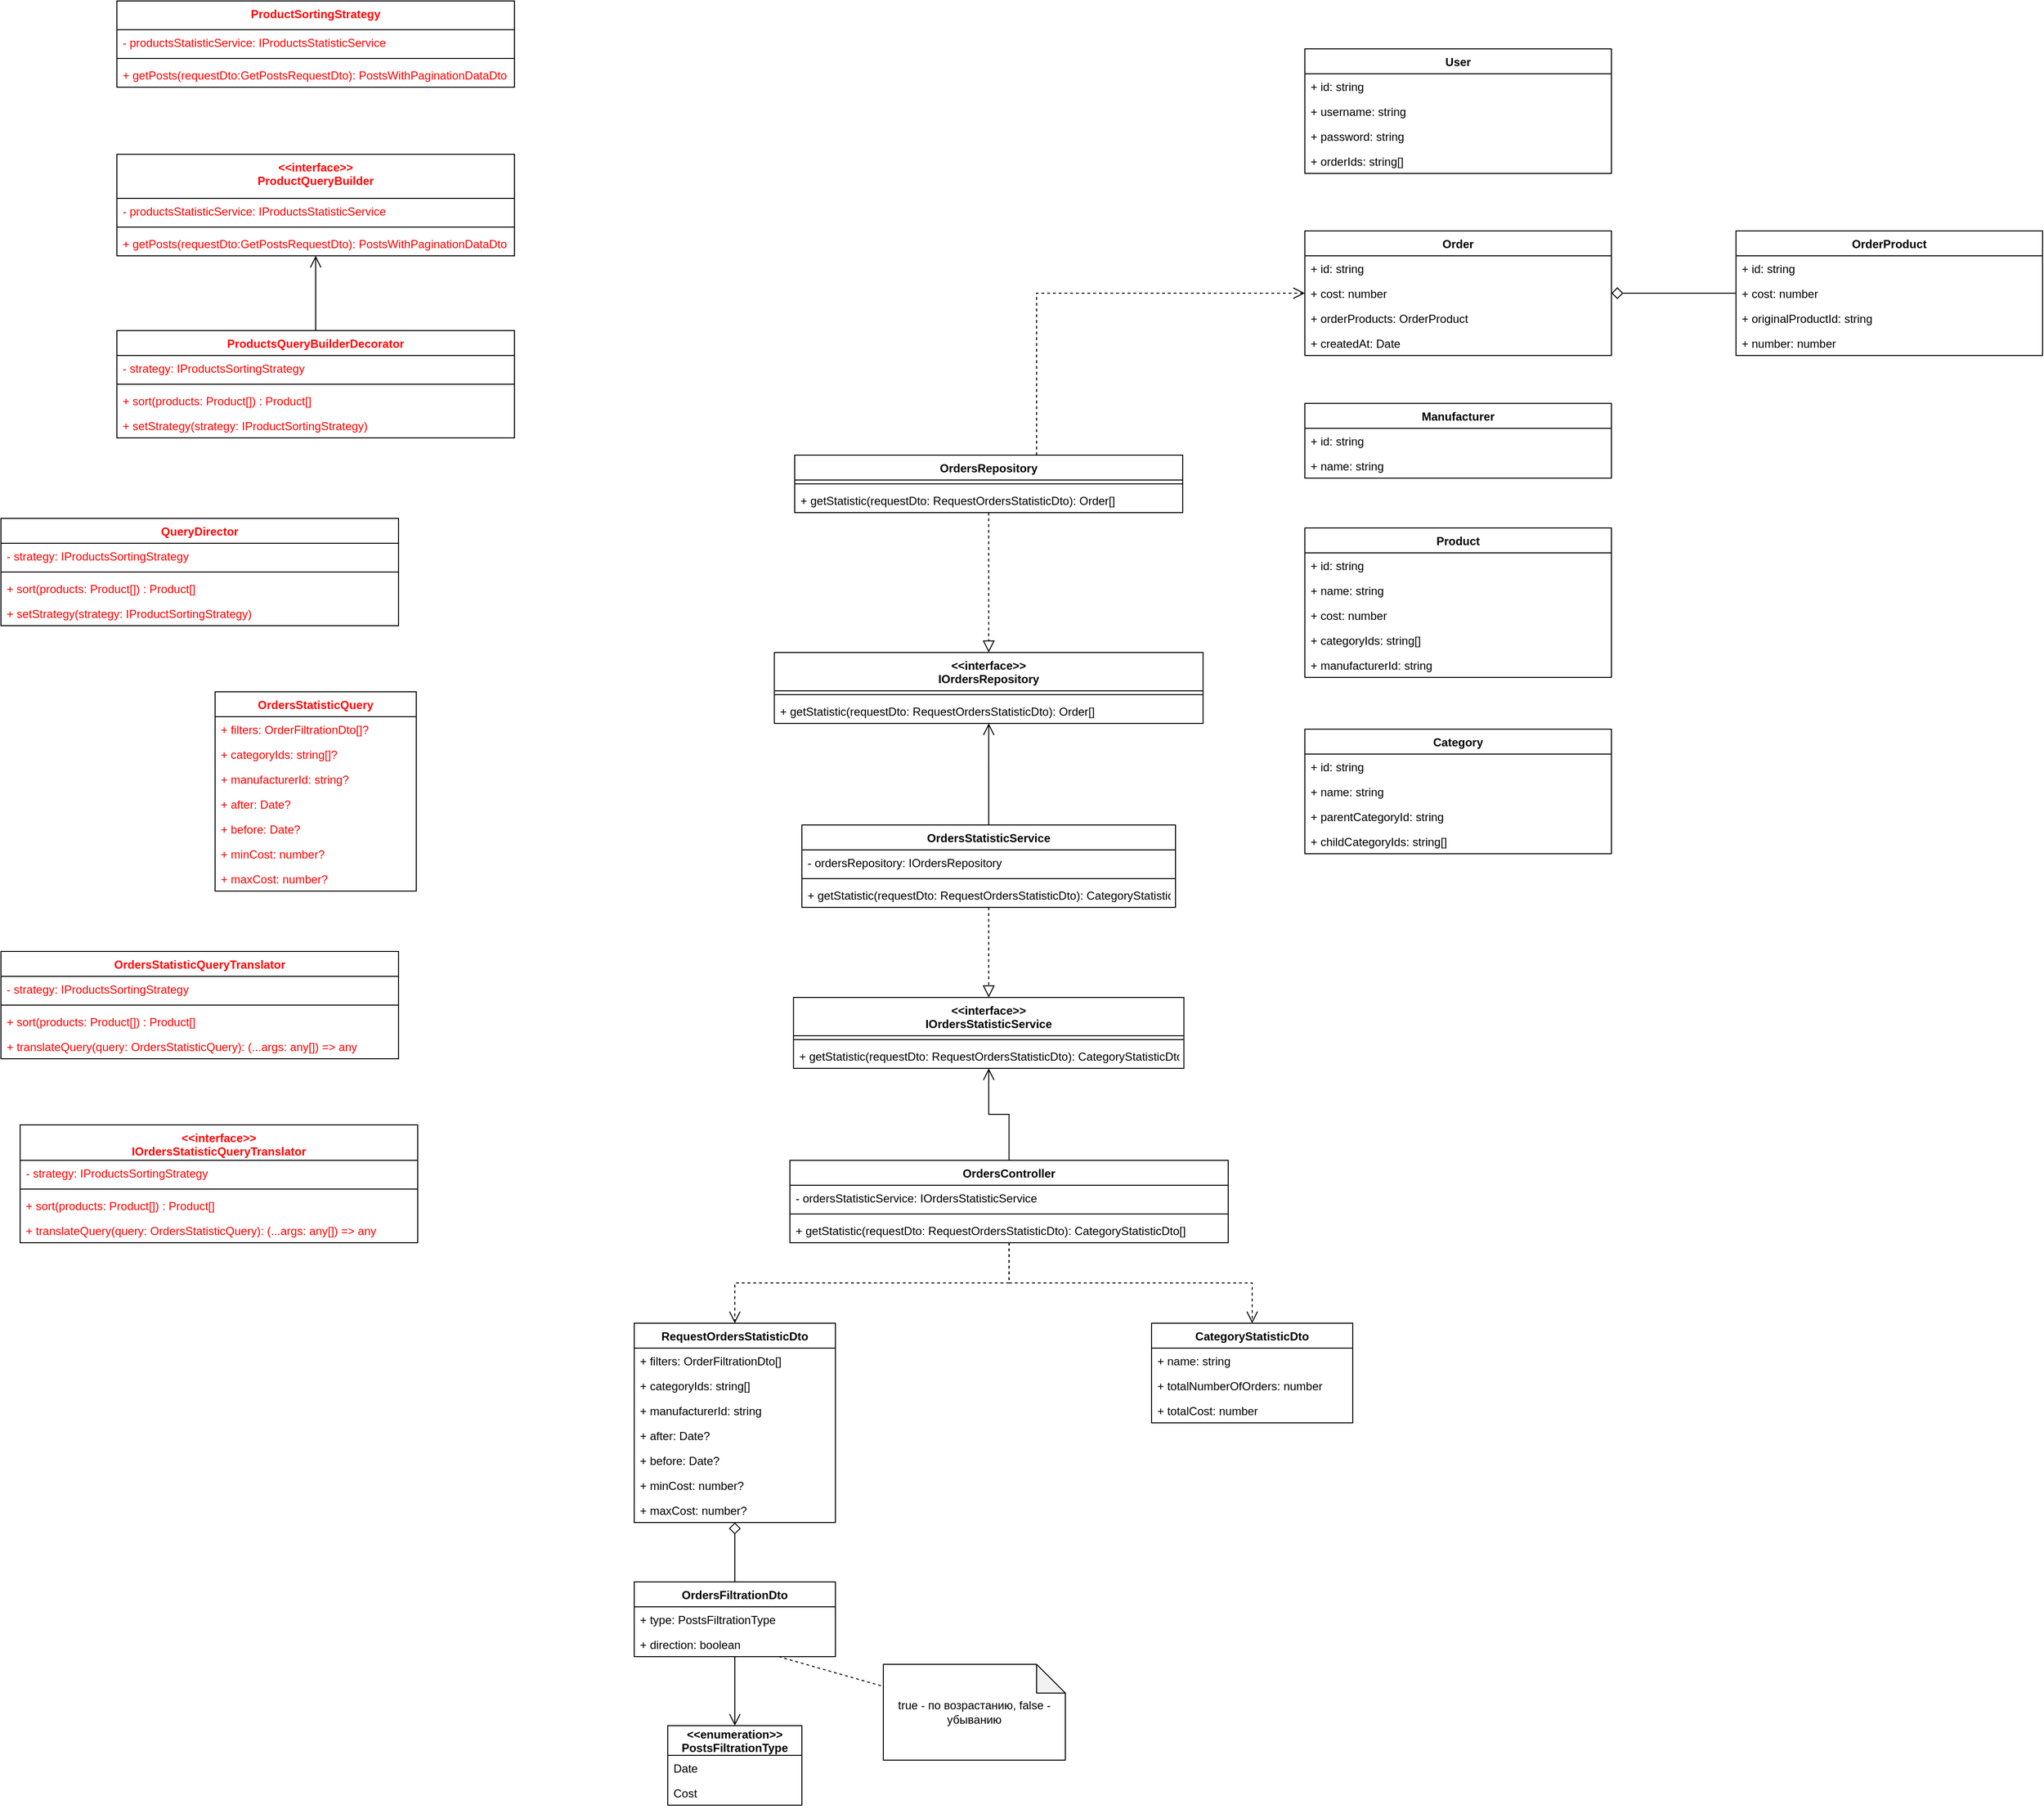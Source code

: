 <mxfile version="20.4.1" type="github">
  <diagram id="uzUdkCHydfrSflka443V" name="Страница 1">
    <mxGraphModel dx="3129" dy="2494" grid="1" gridSize="10" guides="1" tooltips="1" connect="1" arrows="1" fold="1" page="1" pageScale="1" pageWidth="827" pageHeight="1169" math="0" shadow="0">
      <root>
        <mxCell id="0" />
        <mxCell id="1" parent="0" />
        <mxCell id="jbp8lbYopmbo1rsb0xGf-5" style="edgeStyle=orthogonalEdgeStyle;rounded=0;orthogonalLoop=1;jettySize=auto;html=1;endArrow=open;endFill=0;endSize=10;startSize=10;" edge="1" parent="1" source="jbp8lbYopmbo1rsb0xGf-6" target="jbp8lbYopmbo1rsb0xGf-16">
          <mxGeometry relative="1" as="geometry" />
        </mxCell>
        <mxCell id="jbp8lbYopmbo1rsb0xGf-157" style="edgeStyle=orthogonalEdgeStyle;rounded=0;orthogonalLoop=1;jettySize=auto;html=1;endArrow=open;endFill=0;startSize=10;endSize=10;dashed=1;" edge="1" parent="1" source="jbp8lbYopmbo1rsb0xGf-6" target="jbp8lbYopmbo1rsb0xGf-134">
          <mxGeometry relative="1" as="geometry" />
        </mxCell>
        <mxCell id="jbp8lbYopmbo1rsb0xGf-158" style="edgeStyle=orthogonalEdgeStyle;rounded=0;orthogonalLoop=1;jettySize=auto;html=1;dashed=1;endArrow=open;endFill=0;startSize=10;endSize=10;" edge="1" parent="1" source="jbp8lbYopmbo1rsb0xGf-6" target="jbp8lbYopmbo1rsb0xGf-123">
          <mxGeometry relative="1" as="geometry" />
        </mxCell>
        <mxCell id="jbp8lbYopmbo1rsb0xGf-6" value="OrdersController" style="swimlane;fontStyle=1;align=center;verticalAlign=top;childLayout=stackLayout;horizontal=1;startSize=26;horizontalStack=0;resizeParent=1;resizeParentMax=0;resizeLast=0;collapsible=1;marginBottom=0;" vertex="1" parent="1">
          <mxGeometry x="202.5" y="470" width="457.5" height="86" as="geometry" />
        </mxCell>
        <mxCell id="jbp8lbYopmbo1rsb0xGf-7" value="- ordersStatisticService: IOrdersStatisticService" style="text;strokeColor=none;fillColor=none;align=left;verticalAlign=top;spacingLeft=4;spacingRight=4;overflow=hidden;rotatable=0;points=[[0,0.5],[1,0.5]];portConstraint=eastwest;" vertex="1" parent="jbp8lbYopmbo1rsb0xGf-6">
          <mxGeometry y="26" width="457.5" height="26" as="geometry" />
        </mxCell>
        <mxCell id="jbp8lbYopmbo1rsb0xGf-8" value="" style="line;strokeWidth=1;fillColor=none;align=left;verticalAlign=middle;spacingTop=-1;spacingLeft=3;spacingRight=3;rotatable=0;labelPosition=right;points=[];portConstraint=eastwest;strokeColor=inherit;" vertex="1" parent="jbp8lbYopmbo1rsb0xGf-6">
          <mxGeometry y="52" width="457.5" height="8" as="geometry" />
        </mxCell>
        <mxCell id="jbp8lbYopmbo1rsb0xGf-9" value="+ getStatistic(requestDto: RequestOrdersStatisticDto): CategoryStatisticDto[]" style="text;strokeColor=none;fillColor=none;align=left;verticalAlign=top;spacingLeft=4;spacingRight=4;overflow=hidden;rotatable=0;points=[[0,0.5],[1,0.5]];portConstraint=eastwest;" vertex="1" parent="jbp8lbYopmbo1rsb0xGf-6">
          <mxGeometry y="60" width="457.5" height="26" as="geometry" />
        </mxCell>
        <mxCell id="jbp8lbYopmbo1rsb0xGf-10" style="edgeStyle=orthogonalEdgeStyle;rounded=0;orthogonalLoop=1;jettySize=auto;html=1;endArrow=block;endFill=0;startSize=10;endSize=10;dashed=1;" edge="1" parent="1" source="jbp8lbYopmbo1rsb0xGf-12" target="jbp8lbYopmbo1rsb0xGf-16">
          <mxGeometry relative="1" as="geometry" />
        </mxCell>
        <mxCell id="jbp8lbYopmbo1rsb0xGf-11" style="edgeStyle=orthogonalEdgeStyle;rounded=0;orthogonalLoop=1;jettySize=auto;html=1;startArrow=none;startFill=0;endArrow=open;endFill=0;startSize=10;endSize=10;" edge="1" parent="1" source="jbp8lbYopmbo1rsb0xGf-12" target="jbp8lbYopmbo1rsb0xGf-25">
          <mxGeometry relative="1" as="geometry" />
        </mxCell>
        <mxCell id="jbp8lbYopmbo1rsb0xGf-12" value="OrdersStatisticService" style="swimlane;fontStyle=1;align=center;verticalAlign=top;childLayout=stackLayout;horizontal=1;startSize=26;horizontalStack=0;resizeParent=1;resizeParentMax=0;resizeLast=0;collapsible=1;marginBottom=0;" vertex="1" parent="1">
          <mxGeometry x="215" y="120" width="390" height="86" as="geometry" />
        </mxCell>
        <mxCell id="jbp8lbYopmbo1rsb0xGf-29" value="- ordersRepository: IOrdersRepository" style="text;strokeColor=none;fillColor=none;align=left;verticalAlign=top;spacingLeft=4;spacingRight=4;overflow=hidden;rotatable=0;points=[[0,0.5],[1,0.5]];portConstraint=eastwest;" vertex="1" parent="jbp8lbYopmbo1rsb0xGf-12">
          <mxGeometry y="26" width="390" height="26" as="geometry" />
        </mxCell>
        <mxCell id="jbp8lbYopmbo1rsb0xGf-14" value="" style="line;strokeWidth=1;fillColor=none;align=left;verticalAlign=middle;spacingTop=-1;spacingLeft=3;spacingRight=3;rotatable=0;labelPosition=right;points=[];portConstraint=eastwest;strokeColor=inherit;" vertex="1" parent="jbp8lbYopmbo1rsb0xGf-12">
          <mxGeometry y="52" width="390" height="8" as="geometry" />
        </mxCell>
        <mxCell id="jbp8lbYopmbo1rsb0xGf-161" value="+ getStatistic(requestDto: RequestOrdersStatisticDto): CategoryStatisticDto[]" style="text;strokeColor=none;fillColor=none;align=left;verticalAlign=top;spacingLeft=4;spacingRight=4;overflow=hidden;rotatable=0;points=[[0,0.5],[1,0.5]];portConstraint=eastwest;" vertex="1" parent="jbp8lbYopmbo1rsb0xGf-12">
          <mxGeometry y="60" width="390" height="26" as="geometry" />
        </mxCell>
        <mxCell id="jbp8lbYopmbo1rsb0xGf-16" value="&lt;&lt;interface&gt;&gt;&#xa;IOrdersStatisticService" style="swimlane;fontStyle=1;align=center;verticalAlign=top;childLayout=stackLayout;horizontal=1;startSize=40;horizontalStack=0;resizeParent=1;resizeParentMax=0;resizeLast=0;collapsible=1;marginBottom=0;" vertex="1" parent="1">
          <mxGeometry x="206.25" y="300" width="407.5" height="74" as="geometry" />
        </mxCell>
        <mxCell id="jbp8lbYopmbo1rsb0xGf-17" value="" style="line;strokeWidth=1;fillColor=none;align=left;verticalAlign=middle;spacingTop=-1;spacingLeft=3;spacingRight=3;rotatable=0;labelPosition=right;points=[];portConstraint=eastwest;strokeColor=inherit;" vertex="1" parent="jbp8lbYopmbo1rsb0xGf-16">
          <mxGeometry y="40" width="407.5" height="8" as="geometry" />
        </mxCell>
        <mxCell id="jbp8lbYopmbo1rsb0xGf-160" value="+ getStatistic(requestDto: RequestOrdersStatisticDto): CategoryStatisticDto[]" style="text;strokeColor=none;fillColor=none;align=left;verticalAlign=top;spacingLeft=4;spacingRight=4;overflow=hidden;rotatable=0;points=[[0,0.5],[1,0.5]];portConstraint=eastwest;" vertex="1" parent="jbp8lbYopmbo1rsb0xGf-16">
          <mxGeometry y="48" width="407.5" height="26" as="geometry" />
        </mxCell>
        <mxCell id="jbp8lbYopmbo1rsb0xGf-19" style="edgeStyle=orthogonalEdgeStyle;rounded=0;orthogonalLoop=1;jettySize=auto;html=1;endArrow=block;endFill=0;startSize=10;endSize=10;dashed=1;" edge="1" parent="1" source="jbp8lbYopmbo1rsb0xGf-20" target="jbp8lbYopmbo1rsb0xGf-25">
          <mxGeometry relative="1" as="geometry" />
        </mxCell>
        <mxCell id="jbp8lbYopmbo1rsb0xGf-188" style="edgeStyle=orthogonalEdgeStyle;rounded=0;orthogonalLoop=1;jettySize=auto;html=1;dashed=1;endArrow=open;endFill=0;startSize=10;endSize=10;" edge="1" parent="1" source="jbp8lbYopmbo1rsb0xGf-20" target="jbp8lbYopmbo1rsb0xGf-68">
          <mxGeometry relative="1" as="geometry">
            <Array as="points">
              <mxPoint x="460" y="-435" />
            </Array>
          </mxGeometry>
        </mxCell>
        <mxCell id="jbp8lbYopmbo1rsb0xGf-20" value="OrdersRepository" style="swimlane;fontStyle=1;align=center;verticalAlign=top;childLayout=stackLayout;horizontal=1;startSize=26;horizontalStack=0;resizeParent=1;resizeParentMax=0;resizeLast=0;collapsible=1;marginBottom=0;" vertex="1" parent="1">
          <mxGeometry x="207.5" y="-266" width="405" height="60" as="geometry" />
        </mxCell>
        <mxCell id="jbp8lbYopmbo1rsb0xGf-22" value="" style="line;strokeWidth=1;fillColor=none;align=left;verticalAlign=middle;spacingTop=-1;spacingLeft=3;spacingRight=3;rotatable=0;labelPosition=right;points=[];portConstraint=eastwest;strokeColor=inherit;" vertex="1" parent="jbp8lbYopmbo1rsb0xGf-20">
          <mxGeometry y="26" width="405" height="8" as="geometry" />
        </mxCell>
        <mxCell id="jbp8lbYopmbo1rsb0xGf-187" value="+ getStatistic(requestDto: RequestOrdersStatisticDto): Order[]" style="text;strokeColor=none;fillColor=none;align=left;verticalAlign=top;spacingLeft=4;spacingRight=4;overflow=hidden;rotatable=0;points=[[0,0.5],[1,0.5]];portConstraint=eastwest;" vertex="1" parent="jbp8lbYopmbo1rsb0xGf-20">
          <mxGeometry y="34" width="405" height="26" as="geometry" />
        </mxCell>
        <mxCell id="jbp8lbYopmbo1rsb0xGf-25" value="&lt;&lt;interface&gt;&gt;&#xa;IOrdersRepository" style="swimlane;fontStyle=1;align=center;verticalAlign=top;childLayout=stackLayout;horizontal=1;startSize=40;horizontalStack=0;resizeParent=1;resizeParentMax=0;resizeLast=0;collapsible=1;marginBottom=0;" vertex="1" parent="1">
          <mxGeometry x="186.25" y="-60" width="447.5" height="74" as="geometry" />
        </mxCell>
        <mxCell id="jbp8lbYopmbo1rsb0xGf-26" value="" style="line;strokeWidth=1;fillColor=none;align=left;verticalAlign=middle;spacingTop=-1;spacingLeft=3;spacingRight=3;rotatable=0;labelPosition=right;points=[];portConstraint=eastwest;strokeColor=inherit;" vertex="1" parent="jbp8lbYopmbo1rsb0xGf-25">
          <mxGeometry y="40" width="447.5" height="8" as="geometry" />
        </mxCell>
        <mxCell id="jbp8lbYopmbo1rsb0xGf-162" value="+ getStatistic(requestDto: RequestOrdersStatisticDto): Order[]" style="text;strokeColor=none;fillColor=none;align=left;verticalAlign=top;spacingLeft=4;spacingRight=4;overflow=hidden;rotatable=0;points=[[0,0.5],[1,0.5]];portConstraint=eastwest;" vertex="1" parent="jbp8lbYopmbo1rsb0xGf-25">
          <mxGeometry y="48" width="447.5" height="26" as="geometry" />
        </mxCell>
        <mxCell id="jbp8lbYopmbo1rsb0xGf-30" value="Product" style="swimlane;fontStyle=1;align=center;verticalAlign=top;childLayout=stackLayout;horizontal=1;startSize=26;horizontalStack=0;resizeParent=1;resizeParentMax=0;resizeLast=0;collapsible=1;marginBottom=0;" vertex="1" parent="1">
          <mxGeometry x="740" y="-190" width="320" height="156" as="geometry" />
        </mxCell>
        <mxCell id="jbp8lbYopmbo1rsb0xGf-32" value="+ id: string&#xa;" style="text;strokeColor=none;fillColor=none;align=left;verticalAlign=top;spacingLeft=4;spacingRight=4;overflow=hidden;rotatable=0;points=[[0,0.5],[1,0.5]];portConstraint=eastwest;" vertex="1" parent="jbp8lbYopmbo1rsb0xGf-30">
          <mxGeometry y="26" width="320" height="26" as="geometry" />
        </mxCell>
        <mxCell id="jbp8lbYopmbo1rsb0xGf-35" value="+ name: string&#xa;" style="text;strokeColor=none;fillColor=none;align=left;verticalAlign=top;spacingLeft=4;spacingRight=4;overflow=hidden;rotatable=0;points=[[0,0.5],[1,0.5]];portConstraint=eastwest;" vertex="1" parent="jbp8lbYopmbo1rsb0xGf-30">
          <mxGeometry y="52" width="320" height="26" as="geometry" />
        </mxCell>
        <mxCell id="jbp8lbYopmbo1rsb0xGf-37" value="+ cost: number" style="text;strokeColor=none;fillColor=none;align=left;verticalAlign=top;spacingLeft=4;spacingRight=4;overflow=hidden;rotatable=0;points=[[0,0.5],[1,0.5]];portConstraint=eastwest;" vertex="1" parent="jbp8lbYopmbo1rsb0xGf-30">
          <mxGeometry y="78" width="320" height="26" as="geometry" />
        </mxCell>
        <mxCell id="jbp8lbYopmbo1rsb0xGf-38" value="+ categoryIds: string[]" style="text;strokeColor=none;fillColor=none;align=left;verticalAlign=top;spacingLeft=4;spacingRight=4;overflow=hidden;rotatable=0;points=[[0,0.5],[1,0.5]];portConstraint=eastwest;" vertex="1" parent="jbp8lbYopmbo1rsb0xGf-30">
          <mxGeometry y="104" width="320" height="26" as="geometry" />
        </mxCell>
        <mxCell id="jbp8lbYopmbo1rsb0xGf-39" value="+ manufacturerId: string" style="text;strokeColor=none;fillColor=none;align=left;verticalAlign=top;spacingLeft=4;spacingRight=4;overflow=hidden;rotatable=0;points=[[0,0.5],[1,0.5]];portConstraint=eastwest;" vertex="1" parent="jbp8lbYopmbo1rsb0xGf-30">
          <mxGeometry y="130" width="320" height="26" as="geometry" />
        </mxCell>
        <mxCell id="jbp8lbYopmbo1rsb0xGf-40" value="Manufacturer" style="swimlane;fontStyle=1;align=center;verticalAlign=top;childLayout=stackLayout;horizontal=1;startSize=26;horizontalStack=0;resizeParent=1;resizeParentMax=0;resizeLast=0;collapsible=1;marginBottom=0;" vertex="1" parent="1">
          <mxGeometry x="740" y="-320" width="320" height="78" as="geometry" />
        </mxCell>
        <mxCell id="jbp8lbYopmbo1rsb0xGf-41" value="+ id: string&#xa;" style="text;strokeColor=none;fillColor=none;align=left;verticalAlign=top;spacingLeft=4;spacingRight=4;overflow=hidden;rotatable=0;points=[[0,0.5],[1,0.5]];portConstraint=eastwest;" vertex="1" parent="jbp8lbYopmbo1rsb0xGf-40">
          <mxGeometry y="26" width="320" height="26" as="geometry" />
        </mxCell>
        <mxCell id="jbp8lbYopmbo1rsb0xGf-42" value="+ name: string&#xa;" style="text;strokeColor=none;fillColor=none;align=left;verticalAlign=top;spacingLeft=4;spacingRight=4;overflow=hidden;rotatable=0;points=[[0,0.5],[1,0.5]];portConstraint=eastwest;" vertex="1" parent="jbp8lbYopmbo1rsb0xGf-40">
          <mxGeometry y="52" width="320" height="26" as="geometry" />
        </mxCell>
        <mxCell id="jbp8lbYopmbo1rsb0xGf-46" value="Category" style="swimlane;fontStyle=1;align=center;verticalAlign=top;childLayout=stackLayout;horizontal=1;startSize=26;horizontalStack=0;resizeParent=1;resizeParentMax=0;resizeLast=0;collapsible=1;marginBottom=0;" vertex="1" parent="1">
          <mxGeometry x="740" y="20" width="320" height="130" as="geometry" />
        </mxCell>
        <mxCell id="jbp8lbYopmbo1rsb0xGf-47" value="+ id: string&#xa;" style="text;strokeColor=none;fillColor=none;align=left;verticalAlign=top;spacingLeft=4;spacingRight=4;overflow=hidden;rotatable=0;points=[[0,0.5],[1,0.5]];portConstraint=eastwest;" vertex="1" parent="jbp8lbYopmbo1rsb0xGf-46">
          <mxGeometry y="26" width="320" height="26" as="geometry" />
        </mxCell>
        <mxCell id="jbp8lbYopmbo1rsb0xGf-48" value="+ name: string&#xa;" style="text;strokeColor=none;fillColor=none;align=left;verticalAlign=top;spacingLeft=4;spacingRight=4;overflow=hidden;rotatable=0;points=[[0,0.5],[1,0.5]];portConstraint=eastwest;" vertex="1" parent="jbp8lbYopmbo1rsb0xGf-46">
          <mxGeometry y="52" width="320" height="26" as="geometry" />
        </mxCell>
        <mxCell id="jbp8lbYopmbo1rsb0xGf-50" value="+ parentCategoryId: string" style="text;strokeColor=none;fillColor=none;align=left;verticalAlign=top;spacingLeft=4;spacingRight=4;overflow=hidden;rotatable=0;points=[[0,0.5],[1,0.5]];portConstraint=eastwest;" vertex="1" parent="jbp8lbYopmbo1rsb0xGf-46">
          <mxGeometry y="78" width="320" height="26" as="geometry" />
        </mxCell>
        <mxCell id="jbp8lbYopmbo1rsb0xGf-142" value="+ childCategoryIds: string[]" style="text;strokeColor=none;fillColor=none;align=left;verticalAlign=top;spacingLeft=4;spacingRight=4;overflow=hidden;rotatable=0;points=[[0,0.5],[1,0.5]];portConstraint=eastwest;" vertex="1" parent="jbp8lbYopmbo1rsb0xGf-46">
          <mxGeometry y="104" width="320" height="26" as="geometry" />
        </mxCell>
        <mxCell id="jbp8lbYopmbo1rsb0xGf-63" style="edgeStyle=orthogonalEdgeStyle;rounded=0;orthogonalLoop=1;jettySize=auto;html=1;endArrow=open;endFill=0;startSize=10;endSize=10;fontColor=#FF0000;" edge="1" parent="1" source="jbp8lbYopmbo1rsb0xGf-52" target="jbp8lbYopmbo1rsb0xGf-56">
          <mxGeometry relative="1" as="geometry" />
        </mxCell>
        <mxCell id="jbp8lbYopmbo1rsb0xGf-52" value="ProductsQueryBuilderDecorator" style="swimlane;fontStyle=1;align=center;verticalAlign=top;childLayout=stackLayout;horizontal=1;startSize=26;horizontalStack=0;resizeParent=1;resizeParentMax=0;resizeLast=0;collapsible=1;marginBottom=0;fontColor=#FF0000;" vertex="1" parent="1">
          <mxGeometry x="-500" y="-396" width="415" height="112" as="geometry" />
        </mxCell>
        <mxCell id="jbp8lbYopmbo1rsb0xGf-53" value="- strategy: IProductsSortingStrategy" style="text;strokeColor=none;fillColor=none;align=left;verticalAlign=top;spacingLeft=4;spacingRight=4;overflow=hidden;rotatable=0;points=[[0,0.5],[1,0.5]];portConstraint=eastwest;fontColor=#FF0000;" vertex="1" parent="jbp8lbYopmbo1rsb0xGf-52">
          <mxGeometry y="26" width="415" height="26" as="geometry" />
        </mxCell>
        <mxCell id="jbp8lbYopmbo1rsb0xGf-54" value="" style="line;strokeWidth=1;fillColor=none;align=left;verticalAlign=middle;spacingTop=-1;spacingLeft=3;spacingRight=3;rotatable=0;labelPosition=right;points=[];portConstraint=eastwest;strokeColor=inherit;fontColor=#FF0000;" vertex="1" parent="jbp8lbYopmbo1rsb0xGf-52">
          <mxGeometry y="52" width="415" height="8" as="geometry" />
        </mxCell>
        <mxCell id="jbp8lbYopmbo1rsb0xGf-55" value="+ sort(products: Product[]) : Product[]" style="text;strokeColor=none;fillColor=none;align=left;verticalAlign=top;spacingLeft=4;spacingRight=4;overflow=hidden;rotatable=0;points=[[0,0.5],[1,0.5]];portConstraint=eastwest;fontColor=#FF0000;" vertex="1" parent="jbp8lbYopmbo1rsb0xGf-52">
          <mxGeometry y="60" width="415" height="26" as="geometry" />
        </mxCell>
        <mxCell id="jbp8lbYopmbo1rsb0xGf-61" value="+ setStrategy(strategy: IProductSortingStrategy)" style="text;strokeColor=none;fillColor=none;align=left;verticalAlign=top;spacingLeft=4;spacingRight=4;overflow=hidden;rotatable=0;points=[[0,0.5],[1,0.5]];portConstraint=eastwest;fontColor=#FF0000;" vertex="1" parent="jbp8lbYopmbo1rsb0xGf-52">
          <mxGeometry y="86" width="415" height="26" as="geometry" />
        </mxCell>
        <mxCell id="jbp8lbYopmbo1rsb0xGf-56" value="&lt;&lt;interface&gt;&gt;&#xa;ProductQueryBuilder" style="swimlane;fontStyle=1;align=center;verticalAlign=top;childLayout=stackLayout;horizontal=1;startSize=46;horizontalStack=0;resizeParent=1;resizeParentMax=0;resizeLast=0;collapsible=1;marginBottom=0;fontColor=#FF0000;" vertex="1" parent="1">
          <mxGeometry x="-500" y="-580" width="415" height="106" as="geometry" />
        </mxCell>
        <mxCell id="jbp8lbYopmbo1rsb0xGf-57" value="- productsStatisticService: IProductsStatisticService" style="text;strokeColor=none;fillColor=none;align=left;verticalAlign=top;spacingLeft=4;spacingRight=4;overflow=hidden;rotatable=0;points=[[0,0.5],[1,0.5]];portConstraint=eastwest;fontColor=#FF0000;" vertex="1" parent="jbp8lbYopmbo1rsb0xGf-56">
          <mxGeometry y="46" width="415" height="26" as="geometry" />
        </mxCell>
        <mxCell id="jbp8lbYopmbo1rsb0xGf-58" value="" style="line;strokeWidth=1;fillColor=none;align=left;verticalAlign=middle;spacingTop=-1;spacingLeft=3;spacingRight=3;rotatable=0;labelPosition=right;points=[];portConstraint=eastwest;strokeColor=inherit;fontColor=#FF0000;" vertex="1" parent="jbp8lbYopmbo1rsb0xGf-56">
          <mxGeometry y="72" width="415" height="8" as="geometry" />
        </mxCell>
        <mxCell id="jbp8lbYopmbo1rsb0xGf-59" value="+ getPosts(requestDto:GetPostsRequestDto): PostsWithPaginationDataDto" style="text;strokeColor=none;fillColor=none;align=left;verticalAlign=top;spacingLeft=4;spacingRight=4;overflow=hidden;rotatable=0;points=[[0,0.5],[1,0.5]];portConstraint=eastwest;fontColor=#FF0000;" vertex="1" parent="jbp8lbYopmbo1rsb0xGf-56">
          <mxGeometry y="80" width="415" height="26" as="geometry" />
        </mxCell>
        <mxCell id="jbp8lbYopmbo1rsb0xGf-64" value="ProductSortingStrategy" style="swimlane;fontStyle=1;align=center;verticalAlign=top;childLayout=stackLayout;horizontal=1;startSize=30;horizontalStack=0;resizeParent=1;resizeParentMax=0;resizeLast=0;collapsible=1;marginBottom=0;fontColor=#FF0000;" vertex="1" parent="1">
          <mxGeometry x="-500" y="-740" width="415" height="90" as="geometry" />
        </mxCell>
        <mxCell id="jbp8lbYopmbo1rsb0xGf-65" value="- productsStatisticService: IProductsStatisticService" style="text;strokeColor=none;fillColor=none;align=left;verticalAlign=top;spacingLeft=4;spacingRight=4;overflow=hidden;rotatable=0;points=[[0,0.5],[1,0.5]];portConstraint=eastwest;fontColor=#FF0000;" vertex="1" parent="jbp8lbYopmbo1rsb0xGf-64">
          <mxGeometry y="30" width="415" height="26" as="geometry" />
        </mxCell>
        <mxCell id="jbp8lbYopmbo1rsb0xGf-66" value="" style="line;strokeWidth=1;fillColor=none;align=left;verticalAlign=middle;spacingTop=-1;spacingLeft=3;spacingRight=3;rotatable=0;labelPosition=right;points=[];portConstraint=eastwest;strokeColor=inherit;fontColor=#FF0000;" vertex="1" parent="jbp8lbYopmbo1rsb0xGf-64">
          <mxGeometry y="56" width="415" height="8" as="geometry" />
        </mxCell>
        <mxCell id="jbp8lbYopmbo1rsb0xGf-67" value="+ getPosts(requestDto:GetPostsRequestDto): PostsWithPaginationDataDto" style="text;strokeColor=none;fillColor=none;align=left;verticalAlign=top;spacingLeft=4;spacingRight=4;overflow=hidden;rotatable=0;points=[[0,0.5],[1,0.5]];portConstraint=eastwest;fontColor=#FF0000;" vertex="1" parent="jbp8lbYopmbo1rsb0xGf-64">
          <mxGeometry y="64" width="415" height="26" as="geometry" />
        </mxCell>
        <mxCell id="jbp8lbYopmbo1rsb0xGf-68" value="Order" style="swimlane;fontStyle=1;align=center;verticalAlign=top;childLayout=stackLayout;horizontal=1;startSize=26;horizontalStack=0;resizeParent=1;resizeParentMax=0;resizeLast=0;collapsible=1;marginBottom=0;" vertex="1" parent="1">
          <mxGeometry x="740" y="-500" width="320" height="130" as="geometry" />
        </mxCell>
        <mxCell id="jbp8lbYopmbo1rsb0xGf-69" value="+ id: string&#xa;" style="text;strokeColor=none;fillColor=none;align=left;verticalAlign=top;spacingLeft=4;spacingRight=4;overflow=hidden;rotatable=0;points=[[0,0.5],[1,0.5]];portConstraint=eastwest;" vertex="1" parent="jbp8lbYopmbo1rsb0xGf-68">
          <mxGeometry y="26" width="320" height="26" as="geometry" />
        </mxCell>
        <mxCell id="jbp8lbYopmbo1rsb0xGf-71" value="+ cost: number" style="text;strokeColor=none;fillColor=none;align=left;verticalAlign=top;spacingLeft=4;spacingRight=4;overflow=hidden;rotatable=0;points=[[0,0.5],[1,0.5]];portConstraint=eastwest;" vertex="1" parent="jbp8lbYopmbo1rsb0xGf-68">
          <mxGeometry y="52" width="320" height="26" as="geometry" />
        </mxCell>
        <mxCell id="jbp8lbYopmbo1rsb0xGf-72" value="+ orderProducts: OrderProduct" style="text;strokeColor=none;fillColor=none;align=left;verticalAlign=top;spacingLeft=4;spacingRight=4;overflow=hidden;rotatable=0;points=[[0,0.5],[1,0.5]];portConstraint=eastwest;" vertex="1" parent="jbp8lbYopmbo1rsb0xGf-68">
          <mxGeometry y="78" width="320" height="26" as="geometry" />
        </mxCell>
        <mxCell id="jbp8lbYopmbo1rsb0xGf-73" value="+ createdAt: Date" style="text;strokeColor=none;fillColor=none;align=left;verticalAlign=top;spacingLeft=4;spacingRight=4;overflow=hidden;rotatable=0;points=[[0,0.5],[1,0.5]];portConstraint=eastwest;" vertex="1" parent="jbp8lbYopmbo1rsb0xGf-68">
          <mxGeometry y="104" width="320" height="26" as="geometry" />
        </mxCell>
        <mxCell id="jbp8lbYopmbo1rsb0xGf-74" value="User" style="swimlane;fontStyle=1;align=center;verticalAlign=top;childLayout=stackLayout;horizontal=1;startSize=26;horizontalStack=0;resizeParent=1;resizeParentMax=0;resizeLast=0;collapsible=1;marginBottom=0;" vertex="1" parent="1">
          <mxGeometry x="740" y="-690" width="320" height="130" as="geometry" />
        </mxCell>
        <mxCell id="jbp8lbYopmbo1rsb0xGf-75" value="+ id: string&#xa;" style="text;strokeColor=none;fillColor=none;align=left;verticalAlign=top;spacingLeft=4;spacingRight=4;overflow=hidden;rotatable=0;points=[[0,0.5],[1,0.5]];portConstraint=eastwest;" vertex="1" parent="jbp8lbYopmbo1rsb0xGf-74">
          <mxGeometry y="26" width="320" height="26" as="geometry" />
        </mxCell>
        <mxCell id="jbp8lbYopmbo1rsb0xGf-76" value="+ username: string&#xa;" style="text;strokeColor=none;fillColor=none;align=left;verticalAlign=top;spacingLeft=4;spacingRight=4;overflow=hidden;rotatable=0;points=[[0,0.5],[1,0.5]];portConstraint=eastwest;" vertex="1" parent="jbp8lbYopmbo1rsb0xGf-74">
          <mxGeometry y="52" width="320" height="26" as="geometry" />
        </mxCell>
        <mxCell id="jbp8lbYopmbo1rsb0xGf-77" value="+ password: string" style="text;strokeColor=none;fillColor=none;align=left;verticalAlign=top;spacingLeft=4;spacingRight=4;overflow=hidden;rotatable=0;points=[[0,0.5],[1,0.5]];portConstraint=eastwest;" vertex="1" parent="jbp8lbYopmbo1rsb0xGf-74">
          <mxGeometry y="78" width="320" height="26" as="geometry" />
        </mxCell>
        <mxCell id="jbp8lbYopmbo1rsb0xGf-78" value="+ orderIds: string[]" style="text;strokeColor=none;fillColor=none;align=left;verticalAlign=top;spacingLeft=4;spacingRight=4;overflow=hidden;rotatable=0;points=[[0,0.5],[1,0.5]];portConstraint=eastwest;" vertex="1" parent="jbp8lbYopmbo1rsb0xGf-74">
          <mxGeometry y="104" width="320" height="26" as="geometry" />
        </mxCell>
        <mxCell id="jbp8lbYopmbo1rsb0xGf-89" style="edgeStyle=orthogonalEdgeStyle;rounded=0;orthogonalLoop=1;jettySize=auto;html=1;endArrow=diamond;endFill=0;startSize=10;endSize=10;" edge="1" parent="1" source="jbp8lbYopmbo1rsb0xGf-83" target="jbp8lbYopmbo1rsb0xGf-71">
          <mxGeometry relative="1" as="geometry" />
        </mxCell>
        <mxCell id="jbp8lbYopmbo1rsb0xGf-83" value="OrderProduct" style="swimlane;fontStyle=1;align=center;verticalAlign=top;childLayout=stackLayout;horizontal=1;startSize=26;horizontalStack=0;resizeParent=1;resizeParentMax=0;resizeLast=0;collapsible=1;marginBottom=0;" vertex="1" parent="1">
          <mxGeometry x="1190" y="-500" width="320" height="130" as="geometry" />
        </mxCell>
        <mxCell id="jbp8lbYopmbo1rsb0xGf-84" value="+ id: string&#xa;" style="text;strokeColor=none;fillColor=none;align=left;verticalAlign=top;spacingLeft=4;spacingRight=4;overflow=hidden;rotatable=0;points=[[0,0.5],[1,0.5]];portConstraint=eastwest;" vertex="1" parent="jbp8lbYopmbo1rsb0xGf-83">
          <mxGeometry y="26" width="320" height="26" as="geometry" />
        </mxCell>
        <mxCell id="jbp8lbYopmbo1rsb0xGf-85" value="+ cost: number" style="text;strokeColor=none;fillColor=none;align=left;verticalAlign=top;spacingLeft=4;spacingRight=4;overflow=hidden;rotatable=0;points=[[0,0.5],[1,0.5]];portConstraint=eastwest;" vertex="1" parent="jbp8lbYopmbo1rsb0xGf-83">
          <mxGeometry y="52" width="320" height="26" as="geometry" />
        </mxCell>
        <mxCell id="jbp8lbYopmbo1rsb0xGf-86" value="+ originalProductId: string" style="text;strokeColor=none;fillColor=none;align=left;verticalAlign=top;spacingLeft=4;spacingRight=4;overflow=hidden;rotatable=0;points=[[0,0.5],[1,0.5]];portConstraint=eastwest;" vertex="1" parent="jbp8lbYopmbo1rsb0xGf-83">
          <mxGeometry y="78" width="320" height="26" as="geometry" />
        </mxCell>
        <mxCell id="jbp8lbYopmbo1rsb0xGf-87" value="+ number: number" style="text;strokeColor=none;fillColor=none;align=left;verticalAlign=top;spacingLeft=4;spacingRight=4;overflow=hidden;rotatable=0;points=[[0,0.5],[1,0.5]];portConstraint=eastwest;" vertex="1" parent="jbp8lbYopmbo1rsb0xGf-83">
          <mxGeometry y="104" width="320" height="26" as="geometry" />
        </mxCell>
        <mxCell id="jbp8lbYopmbo1rsb0xGf-90" value="QueryDirector" style="swimlane;fontStyle=1;align=center;verticalAlign=top;childLayout=stackLayout;horizontal=1;startSize=26;horizontalStack=0;resizeParent=1;resizeParentMax=0;resizeLast=0;collapsible=1;marginBottom=0;fontColor=#FF0000;" vertex="1" parent="1">
          <mxGeometry x="-621" y="-200" width="415" height="112" as="geometry" />
        </mxCell>
        <mxCell id="jbp8lbYopmbo1rsb0xGf-91" value="- strategy: IProductsSortingStrategy" style="text;strokeColor=none;fillColor=none;align=left;verticalAlign=top;spacingLeft=4;spacingRight=4;overflow=hidden;rotatable=0;points=[[0,0.5],[1,0.5]];portConstraint=eastwest;fontColor=#FF0000;" vertex="1" parent="jbp8lbYopmbo1rsb0xGf-90">
          <mxGeometry y="26" width="415" height="26" as="geometry" />
        </mxCell>
        <mxCell id="jbp8lbYopmbo1rsb0xGf-92" value="" style="line;strokeWidth=1;fillColor=none;align=left;verticalAlign=middle;spacingTop=-1;spacingLeft=3;spacingRight=3;rotatable=0;labelPosition=right;points=[];portConstraint=eastwest;strokeColor=inherit;fontColor=#FF0000;" vertex="1" parent="jbp8lbYopmbo1rsb0xGf-90">
          <mxGeometry y="52" width="415" height="8" as="geometry" />
        </mxCell>
        <mxCell id="jbp8lbYopmbo1rsb0xGf-93" value="+ sort(products: Product[]) : Product[]" style="text;strokeColor=none;fillColor=none;align=left;verticalAlign=top;spacingLeft=4;spacingRight=4;overflow=hidden;rotatable=0;points=[[0,0.5],[1,0.5]];portConstraint=eastwest;fontColor=#FF0000;" vertex="1" parent="jbp8lbYopmbo1rsb0xGf-90">
          <mxGeometry y="60" width="415" height="26" as="geometry" />
        </mxCell>
        <mxCell id="jbp8lbYopmbo1rsb0xGf-94" value="+ setStrategy(strategy: IProductSortingStrategy)" style="text;strokeColor=none;fillColor=none;align=left;verticalAlign=top;spacingLeft=4;spacingRight=4;overflow=hidden;rotatable=0;points=[[0,0.5],[1,0.5]];portConstraint=eastwest;fontColor=#FF0000;" vertex="1" parent="jbp8lbYopmbo1rsb0xGf-90">
          <mxGeometry y="86" width="415" height="26" as="geometry" />
        </mxCell>
        <mxCell id="jbp8lbYopmbo1rsb0xGf-110" value="&lt;&lt;enumeration&gt;&gt;&#xa;PostsFiltrationType" style="swimlane;fontStyle=1;childLayout=stackLayout;horizontal=1;startSize=31;horizontalStack=0;resizeParent=1;resizeParentMax=0;resizeLast=0;collapsible=1;marginBottom=0;labelBackgroundColor=none;fontColor=#000000;" vertex="1" parent="1">
          <mxGeometry x="75" y="1060" width="140" height="83" as="geometry" />
        </mxCell>
        <mxCell id="jbp8lbYopmbo1rsb0xGf-111" value="Date" style="text;align=left;verticalAlign=top;spacingLeft=4;spacingRight=4;overflow=hidden;rotatable=0;points=[[0,0.5],[1,0.5]];portConstraint=eastwest;labelBackgroundColor=none;fontColor=#000000;" vertex="1" parent="jbp8lbYopmbo1rsb0xGf-110">
          <mxGeometry y="31" width="140" height="26" as="geometry" />
        </mxCell>
        <mxCell id="jbp8lbYopmbo1rsb0xGf-114" value="Cost" style="text;align=left;verticalAlign=top;spacingLeft=4;spacingRight=4;overflow=hidden;rotatable=0;points=[[0,0.5],[1,0.5]];portConstraint=eastwest;labelBackgroundColor=none;fontColor=#000000;" vertex="1" parent="jbp8lbYopmbo1rsb0xGf-110">
          <mxGeometry y="57" width="140" height="26" as="geometry" />
        </mxCell>
        <mxCell id="jbp8lbYopmbo1rsb0xGf-116" style="edgeStyle=orthogonalEdgeStyle;rounded=0;orthogonalLoop=1;jettySize=auto;html=1;startArrow=none;startFill=0;endArrow=open;endFill=0;startSize=10;endSize=10;" edge="1" parent="1" source="jbp8lbYopmbo1rsb0xGf-117" target="jbp8lbYopmbo1rsb0xGf-110">
          <mxGeometry relative="1" as="geometry" />
        </mxCell>
        <mxCell id="jbp8lbYopmbo1rsb0xGf-128" style="edgeStyle=orthogonalEdgeStyle;rounded=0;orthogonalLoop=1;jettySize=auto;html=1;endArrow=diamond;endFill=0;startSize=10;endSize=10;" edge="1" parent="1" source="jbp8lbYopmbo1rsb0xGf-117" target="jbp8lbYopmbo1rsb0xGf-123">
          <mxGeometry relative="1" as="geometry" />
        </mxCell>
        <mxCell id="jbp8lbYopmbo1rsb0xGf-117" value="OrdersFiltrationDto" style="swimlane;fontStyle=1;align=center;verticalAlign=top;childLayout=stackLayout;horizontal=1;startSize=26;horizontalStack=0;resizeParent=1;resizeParentMax=0;resizeLast=0;collapsible=1;marginBottom=0;" vertex="1" parent="1">
          <mxGeometry x="40" y="910" width="210" height="78" as="geometry" />
        </mxCell>
        <mxCell id="jbp8lbYopmbo1rsb0xGf-118" value="+ type: PostsFiltrationType" style="text;strokeColor=none;fillColor=none;align=left;verticalAlign=top;spacingLeft=4;spacingRight=4;overflow=hidden;rotatable=0;points=[[0,0.5],[1,0.5]];portConstraint=eastwest;" vertex="1" parent="jbp8lbYopmbo1rsb0xGf-117">
          <mxGeometry y="26" width="210" height="26" as="geometry" />
        </mxCell>
        <mxCell id="jbp8lbYopmbo1rsb0xGf-119" value="+ direction: boolean " style="text;strokeColor=none;fillColor=none;align=left;verticalAlign=top;spacingLeft=4;spacingRight=4;overflow=hidden;rotatable=0;points=[[0,0.5],[1,0.5]];portConstraint=eastwest;" vertex="1" parent="jbp8lbYopmbo1rsb0xGf-117">
          <mxGeometry y="52" width="210" height="26" as="geometry" />
        </mxCell>
        <mxCell id="jbp8lbYopmbo1rsb0xGf-121" value="true - по возрастанию, false - убыванию" style="shape=note;whiteSpace=wrap;html=1;backgroundOutline=1;darkOpacity=0.05;" vertex="1" parent="1">
          <mxGeometry x="300" y="996" width="190" height="100" as="geometry" />
        </mxCell>
        <mxCell id="jbp8lbYopmbo1rsb0xGf-122" value="" style="endArrow=none;dashed=1;html=1;rounded=0;startSize=10;endSize=10;" edge="1" parent="1" source="jbp8lbYopmbo1rsb0xGf-119" target="jbp8lbYopmbo1rsb0xGf-121">
          <mxGeometry width="50" height="50" relative="1" as="geometry">
            <mxPoint x="280" y="1180" as="sourcePoint" />
            <mxPoint x="330" y="1130" as="targetPoint" />
          </mxGeometry>
        </mxCell>
        <mxCell id="jbp8lbYopmbo1rsb0xGf-123" value="RequestOrdersStatisticDto" style="swimlane;fontStyle=1;align=center;verticalAlign=top;childLayout=stackLayout;horizontal=1;startSize=26;horizontalStack=0;resizeParent=1;resizeParentMax=0;resizeLast=0;collapsible=1;marginBottom=0;" vertex="1" parent="1">
          <mxGeometry x="40" y="640" width="210" height="208" as="geometry" />
        </mxCell>
        <mxCell id="jbp8lbYopmbo1rsb0xGf-124" value="+ filters: OrderFiltrationDto[]" style="text;strokeColor=none;fillColor=none;align=left;verticalAlign=top;spacingLeft=4;spacingRight=4;overflow=hidden;rotatable=0;points=[[0,0.5],[1,0.5]];portConstraint=eastwest;" vertex="1" parent="jbp8lbYopmbo1rsb0xGf-123">
          <mxGeometry y="26" width="210" height="26" as="geometry" />
        </mxCell>
        <mxCell id="jbp8lbYopmbo1rsb0xGf-125" value="+ categoryIds: string[] " style="text;strokeColor=none;fillColor=none;align=left;verticalAlign=top;spacingLeft=4;spacingRight=4;overflow=hidden;rotatable=0;points=[[0,0.5],[1,0.5]];portConstraint=eastwest;" vertex="1" parent="jbp8lbYopmbo1rsb0xGf-123">
          <mxGeometry y="52" width="210" height="26" as="geometry" />
        </mxCell>
        <mxCell id="jbp8lbYopmbo1rsb0xGf-129" value="+ manufacturerId: string " style="text;strokeColor=none;fillColor=none;align=left;verticalAlign=top;spacingLeft=4;spacingRight=4;overflow=hidden;rotatable=0;points=[[0,0.5],[1,0.5]];portConstraint=eastwest;" vertex="1" parent="jbp8lbYopmbo1rsb0xGf-123">
          <mxGeometry y="78" width="210" height="26" as="geometry" />
        </mxCell>
        <mxCell id="jbp8lbYopmbo1rsb0xGf-130" value="+ after: Date?" style="text;strokeColor=none;fillColor=none;align=left;verticalAlign=top;spacingLeft=4;spacingRight=4;overflow=hidden;rotatable=0;points=[[0,0.5],[1,0.5]];portConstraint=eastwest;" vertex="1" parent="jbp8lbYopmbo1rsb0xGf-123">
          <mxGeometry y="104" width="210" height="26" as="geometry" />
        </mxCell>
        <mxCell id="jbp8lbYopmbo1rsb0xGf-131" value="+ before: Date?" style="text;strokeColor=none;fillColor=none;align=left;verticalAlign=top;spacingLeft=4;spacingRight=4;overflow=hidden;rotatable=0;points=[[0,0.5],[1,0.5]];portConstraint=eastwest;" vertex="1" parent="jbp8lbYopmbo1rsb0xGf-123">
          <mxGeometry y="130" width="210" height="26" as="geometry" />
        </mxCell>
        <mxCell id="jbp8lbYopmbo1rsb0xGf-132" value="+ minCost: number?" style="text;strokeColor=none;fillColor=none;align=left;verticalAlign=top;spacingLeft=4;spacingRight=4;overflow=hidden;rotatable=0;points=[[0,0.5],[1,0.5]];portConstraint=eastwest;" vertex="1" parent="jbp8lbYopmbo1rsb0xGf-123">
          <mxGeometry y="156" width="210" height="26" as="geometry" />
        </mxCell>
        <mxCell id="jbp8lbYopmbo1rsb0xGf-133" value="+ maxCost: number?" style="text;strokeColor=none;fillColor=none;align=left;verticalAlign=top;spacingLeft=4;spacingRight=4;overflow=hidden;rotatable=0;points=[[0,0.5],[1,0.5]];portConstraint=eastwest;" vertex="1" parent="jbp8lbYopmbo1rsb0xGf-123">
          <mxGeometry y="182" width="210" height="26" as="geometry" />
        </mxCell>
        <mxCell id="jbp8lbYopmbo1rsb0xGf-134" value="CategoryStatisticDto" style="swimlane;fontStyle=1;align=center;verticalAlign=top;childLayout=stackLayout;horizontal=1;startSize=26;horizontalStack=0;resizeParent=1;resizeParentMax=0;resizeLast=0;collapsible=1;marginBottom=0;" vertex="1" parent="1">
          <mxGeometry x="580" y="640" width="210" height="104" as="geometry" />
        </mxCell>
        <mxCell id="jbp8lbYopmbo1rsb0xGf-137" value="+ name: string " style="text;strokeColor=none;fillColor=none;align=left;verticalAlign=top;spacingLeft=4;spacingRight=4;overflow=hidden;rotatable=0;points=[[0,0.5],[1,0.5]];portConstraint=eastwest;" vertex="1" parent="jbp8lbYopmbo1rsb0xGf-134">
          <mxGeometry y="26" width="210" height="26" as="geometry" />
        </mxCell>
        <mxCell id="jbp8lbYopmbo1rsb0xGf-135" value="+ totalNumberOfOrders: number" style="text;strokeColor=none;fillColor=none;align=left;verticalAlign=top;spacingLeft=4;spacingRight=4;overflow=hidden;rotatable=0;points=[[0,0.5],[1,0.5]];portConstraint=eastwest;" vertex="1" parent="jbp8lbYopmbo1rsb0xGf-134">
          <mxGeometry y="52" width="210" height="26" as="geometry" />
        </mxCell>
        <mxCell id="jbp8lbYopmbo1rsb0xGf-141" value="+ totalCost: number" style="text;strokeColor=none;fillColor=none;align=left;verticalAlign=top;spacingLeft=4;spacingRight=4;overflow=hidden;rotatable=0;points=[[0,0.5],[1,0.5]];portConstraint=eastwest;" vertex="1" parent="jbp8lbYopmbo1rsb0xGf-134">
          <mxGeometry y="78" width="210" height="26" as="geometry" />
        </mxCell>
        <mxCell id="jbp8lbYopmbo1rsb0xGf-169" value="OrdersStatisticQueryTranslator" style="swimlane;fontStyle=1;align=center;verticalAlign=top;childLayout=stackLayout;horizontal=1;startSize=26;horizontalStack=0;resizeParent=1;resizeParentMax=0;resizeLast=0;collapsible=1;marginBottom=0;fontColor=#FF0000;" vertex="1" parent="1">
          <mxGeometry x="-621" y="252" width="415" height="112" as="geometry" />
        </mxCell>
        <mxCell id="jbp8lbYopmbo1rsb0xGf-170" value="- strategy: IProductsSortingStrategy" style="text;strokeColor=none;fillColor=none;align=left;verticalAlign=top;spacingLeft=4;spacingRight=4;overflow=hidden;rotatable=0;points=[[0,0.5],[1,0.5]];portConstraint=eastwest;fontColor=#FF0000;" vertex="1" parent="jbp8lbYopmbo1rsb0xGf-169">
          <mxGeometry y="26" width="415" height="26" as="geometry" />
        </mxCell>
        <mxCell id="jbp8lbYopmbo1rsb0xGf-171" value="" style="line;strokeWidth=1;fillColor=none;align=left;verticalAlign=middle;spacingTop=-1;spacingLeft=3;spacingRight=3;rotatable=0;labelPosition=right;points=[];portConstraint=eastwest;strokeColor=inherit;fontColor=#FF0000;" vertex="1" parent="jbp8lbYopmbo1rsb0xGf-169">
          <mxGeometry y="52" width="415" height="8" as="geometry" />
        </mxCell>
        <mxCell id="jbp8lbYopmbo1rsb0xGf-172" value="+ sort(products: Product[]) : Product[]" style="text;strokeColor=none;fillColor=none;align=left;verticalAlign=top;spacingLeft=4;spacingRight=4;overflow=hidden;rotatable=0;points=[[0,0.5],[1,0.5]];portConstraint=eastwest;fontColor=#FF0000;" vertex="1" parent="jbp8lbYopmbo1rsb0xGf-169">
          <mxGeometry y="60" width="415" height="26" as="geometry" />
        </mxCell>
        <mxCell id="jbp8lbYopmbo1rsb0xGf-173" value="+ translateQuery(query: OrdersStatisticQuery): (...args: any[]) =&gt; any" style="text;strokeColor=none;fillColor=none;align=left;verticalAlign=top;spacingLeft=4;spacingRight=4;overflow=hidden;rotatable=0;points=[[0,0.5],[1,0.5]];portConstraint=eastwest;fontColor=#FF0000;" vertex="1" parent="jbp8lbYopmbo1rsb0xGf-169">
          <mxGeometry y="86" width="415" height="26" as="geometry" />
        </mxCell>
        <mxCell id="jbp8lbYopmbo1rsb0xGf-174" value="&lt;&lt;interface&gt;&gt;&#xa;IOrdersStatisticQueryTranslator" style="swimlane;fontStyle=1;align=center;verticalAlign=top;childLayout=stackLayout;horizontal=1;startSize=37;horizontalStack=0;resizeParent=1;resizeParentMax=0;resizeLast=0;collapsible=1;marginBottom=0;fontColor=#FF0000;" vertex="1" parent="1">
          <mxGeometry x="-601" y="433" width="415" height="123" as="geometry" />
        </mxCell>
        <mxCell id="jbp8lbYopmbo1rsb0xGf-175" value="- strategy: IProductsSortingStrategy" style="text;strokeColor=none;fillColor=none;align=left;verticalAlign=top;spacingLeft=4;spacingRight=4;overflow=hidden;rotatable=0;points=[[0,0.5],[1,0.5]];portConstraint=eastwest;fontColor=#FF0000;" vertex="1" parent="jbp8lbYopmbo1rsb0xGf-174">
          <mxGeometry y="37" width="415" height="26" as="geometry" />
        </mxCell>
        <mxCell id="jbp8lbYopmbo1rsb0xGf-176" value="" style="line;strokeWidth=1;fillColor=none;align=left;verticalAlign=middle;spacingTop=-1;spacingLeft=3;spacingRight=3;rotatable=0;labelPosition=right;points=[];portConstraint=eastwest;strokeColor=inherit;fontColor=#FF0000;" vertex="1" parent="jbp8lbYopmbo1rsb0xGf-174">
          <mxGeometry y="63" width="415" height="8" as="geometry" />
        </mxCell>
        <mxCell id="jbp8lbYopmbo1rsb0xGf-177" value="+ sort(products: Product[]) : Product[]" style="text;strokeColor=none;fillColor=none;align=left;verticalAlign=top;spacingLeft=4;spacingRight=4;overflow=hidden;rotatable=0;points=[[0,0.5],[1,0.5]];portConstraint=eastwest;fontColor=#FF0000;" vertex="1" parent="jbp8lbYopmbo1rsb0xGf-174">
          <mxGeometry y="71" width="415" height="26" as="geometry" />
        </mxCell>
        <mxCell id="jbp8lbYopmbo1rsb0xGf-178" value="+ translateQuery(query: OrdersStatisticQuery): (...args: any[]) =&gt; any" style="text;strokeColor=none;fillColor=none;align=left;verticalAlign=top;spacingLeft=4;spacingRight=4;overflow=hidden;rotatable=0;points=[[0,0.5],[1,0.5]];portConstraint=eastwest;fontColor=#FF0000;" vertex="1" parent="jbp8lbYopmbo1rsb0xGf-174">
          <mxGeometry y="97" width="415" height="26" as="geometry" />
        </mxCell>
        <mxCell id="jbp8lbYopmbo1rsb0xGf-179" value="OrdersStatisticQuery" style="swimlane;fontStyle=1;align=center;verticalAlign=top;childLayout=stackLayout;horizontal=1;startSize=26;horizontalStack=0;resizeParent=1;resizeParentMax=0;resizeLast=0;collapsible=1;marginBottom=0;fontColor=#FF0000;" vertex="1" parent="1">
          <mxGeometry x="-397.5" y="-19" width="210" height="208" as="geometry" />
        </mxCell>
        <mxCell id="jbp8lbYopmbo1rsb0xGf-180" value="+ filters: OrderFiltrationDto[]?" style="text;strokeColor=none;fillColor=none;align=left;verticalAlign=top;spacingLeft=4;spacingRight=4;overflow=hidden;rotatable=0;points=[[0,0.5],[1,0.5]];portConstraint=eastwest;fontColor=#FF0000;" vertex="1" parent="jbp8lbYopmbo1rsb0xGf-179">
          <mxGeometry y="26" width="210" height="26" as="geometry" />
        </mxCell>
        <mxCell id="jbp8lbYopmbo1rsb0xGf-181" value="+ categoryIds: string[]? " style="text;strokeColor=none;fillColor=none;align=left;verticalAlign=top;spacingLeft=4;spacingRight=4;overflow=hidden;rotatable=0;points=[[0,0.5],[1,0.5]];portConstraint=eastwest;fontColor=#FF0000;" vertex="1" parent="jbp8lbYopmbo1rsb0xGf-179">
          <mxGeometry y="52" width="210" height="26" as="geometry" />
        </mxCell>
        <mxCell id="jbp8lbYopmbo1rsb0xGf-182" value="+ manufacturerId: string? " style="text;strokeColor=none;fillColor=none;align=left;verticalAlign=top;spacingLeft=4;spacingRight=4;overflow=hidden;rotatable=0;points=[[0,0.5],[1,0.5]];portConstraint=eastwest;fontColor=#FF0000;" vertex="1" parent="jbp8lbYopmbo1rsb0xGf-179">
          <mxGeometry y="78" width="210" height="26" as="geometry" />
        </mxCell>
        <mxCell id="jbp8lbYopmbo1rsb0xGf-183" value="+ after: Date?" style="text;strokeColor=none;fillColor=none;align=left;verticalAlign=top;spacingLeft=4;spacingRight=4;overflow=hidden;rotatable=0;points=[[0,0.5],[1,0.5]];portConstraint=eastwest;fontColor=#FF0000;" vertex="1" parent="jbp8lbYopmbo1rsb0xGf-179">
          <mxGeometry y="104" width="210" height="26" as="geometry" />
        </mxCell>
        <mxCell id="jbp8lbYopmbo1rsb0xGf-184" value="+ before: Date?" style="text;strokeColor=none;fillColor=none;align=left;verticalAlign=top;spacingLeft=4;spacingRight=4;overflow=hidden;rotatable=0;points=[[0,0.5],[1,0.5]];portConstraint=eastwest;fontColor=#FF0000;" vertex="1" parent="jbp8lbYopmbo1rsb0xGf-179">
          <mxGeometry y="130" width="210" height="26" as="geometry" />
        </mxCell>
        <mxCell id="jbp8lbYopmbo1rsb0xGf-185" value="+ minCost: number?" style="text;strokeColor=none;fillColor=none;align=left;verticalAlign=top;spacingLeft=4;spacingRight=4;overflow=hidden;rotatable=0;points=[[0,0.5],[1,0.5]];portConstraint=eastwest;fontColor=#FF0000;" vertex="1" parent="jbp8lbYopmbo1rsb0xGf-179">
          <mxGeometry y="156" width="210" height="26" as="geometry" />
        </mxCell>
        <mxCell id="jbp8lbYopmbo1rsb0xGf-186" value="+ maxCost: number?" style="text;strokeColor=none;fillColor=none;align=left;verticalAlign=top;spacingLeft=4;spacingRight=4;overflow=hidden;rotatable=0;points=[[0,0.5],[1,0.5]];portConstraint=eastwest;fontColor=#FF0000;" vertex="1" parent="jbp8lbYopmbo1rsb0xGf-179">
          <mxGeometry y="182" width="210" height="26" as="geometry" />
        </mxCell>
      </root>
    </mxGraphModel>
  </diagram>
</mxfile>

